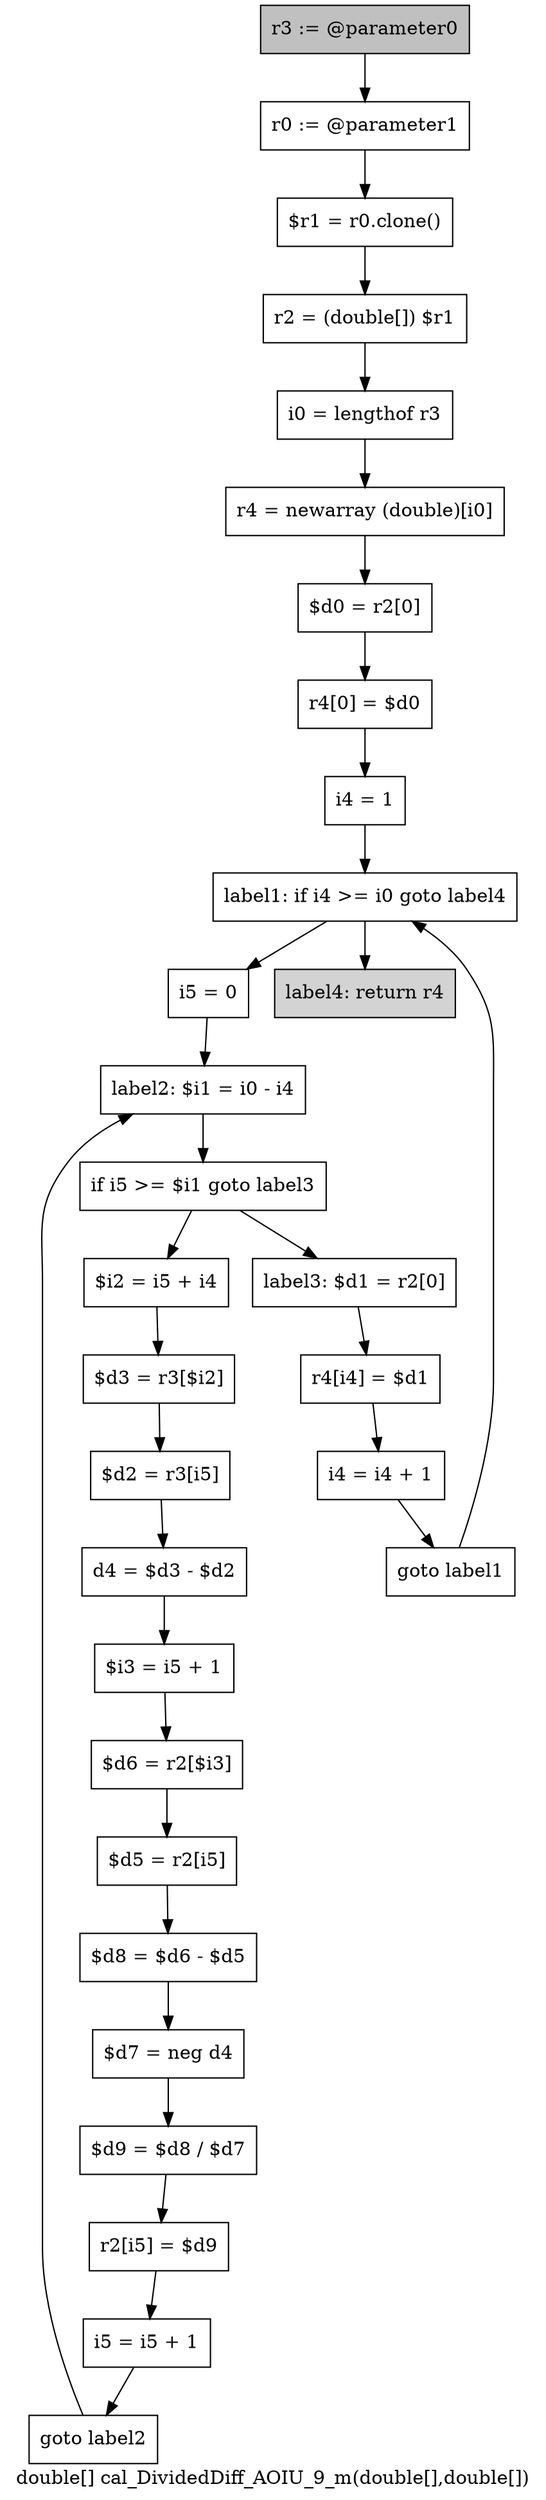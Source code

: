 digraph "double[] cal_DividedDiff_AOIU_9_m(double[],double[])" {
    label="double[] cal_DividedDiff_AOIU_9_m(double[],double[])";
    node [shape=box];
    "0" [style=filled,fillcolor=gray,label="r3 := @parameter0",];
    "1" [label="r0 := @parameter1",];
    "0"->"1";
    "2" [label="$r1 = r0.clone()",];
    "1"->"2";
    "3" [label="r2 = (double[]) $r1",];
    "2"->"3";
    "4" [label="i0 = lengthof r3",];
    "3"->"4";
    "5" [label="r4 = newarray (double)[i0]",];
    "4"->"5";
    "6" [label="$d0 = r2[0]",];
    "5"->"6";
    "7" [label="r4[0] = $d0",];
    "6"->"7";
    "8" [label="i4 = 1",];
    "7"->"8";
    "9" [label="label1: if i4 >= i0 goto label4",];
    "8"->"9";
    "10" [label="i5 = 0",];
    "9"->"10";
    "30" [style=filled,fillcolor=lightgray,label="label4: return r4",];
    "9"->"30";
    "11" [label="label2: $i1 = i0 - i4",];
    "10"->"11";
    "12" [label="if i5 >= $i1 goto label3",];
    "11"->"12";
    "13" [label="$i2 = i5 + i4",];
    "12"->"13";
    "26" [label="label3: $d1 = r2[0]",];
    "12"->"26";
    "14" [label="$d3 = r3[$i2]",];
    "13"->"14";
    "15" [label="$d2 = r3[i5]",];
    "14"->"15";
    "16" [label="d4 = $d3 - $d2",];
    "15"->"16";
    "17" [label="$i3 = i5 + 1",];
    "16"->"17";
    "18" [label="$d6 = r2[$i3]",];
    "17"->"18";
    "19" [label="$d5 = r2[i5]",];
    "18"->"19";
    "20" [label="$d8 = $d6 - $d5",];
    "19"->"20";
    "21" [label="$d7 = neg d4",];
    "20"->"21";
    "22" [label="$d9 = $d8 / $d7",];
    "21"->"22";
    "23" [label="r2[i5] = $d9",];
    "22"->"23";
    "24" [label="i5 = i5 + 1",];
    "23"->"24";
    "25" [label="goto label2",];
    "24"->"25";
    "25"->"11";
    "27" [label="r4[i4] = $d1",];
    "26"->"27";
    "28" [label="i4 = i4 + 1",];
    "27"->"28";
    "29" [label="goto label1",];
    "28"->"29";
    "29"->"9";
}
